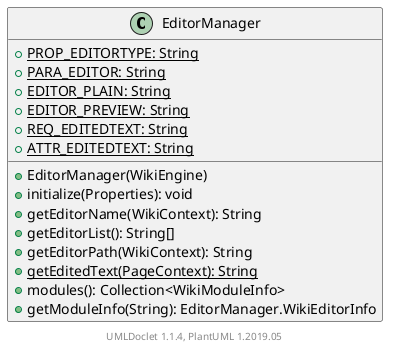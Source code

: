 @startuml

    class EditorManager [[EditorManager.html]] {
        {static} +PROP_EDITORTYPE: String
        {static} +PARA_EDITOR: String
        {static} +EDITOR_PLAIN: String
        {static} +EDITOR_PREVIEW: String
        {static} +REQ_EDITEDTEXT: String
        {static} +ATTR_EDITEDTEXT: String
        +EditorManager(WikiEngine)
        +initialize(Properties): void
        +getEditorName(WikiContext): String
        +getEditorList(): String[]
        +getEditorPath(WikiContext): String
        {static} +getEditedText(PageContext): String
        +modules(): Collection<WikiModuleInfo>
        +getModuleInfo(String): EditorManager.WikiEditorInfo
    }


    center footer UMLDoclet 1.1.4, PlantUML 1.2019.05
@enduml
